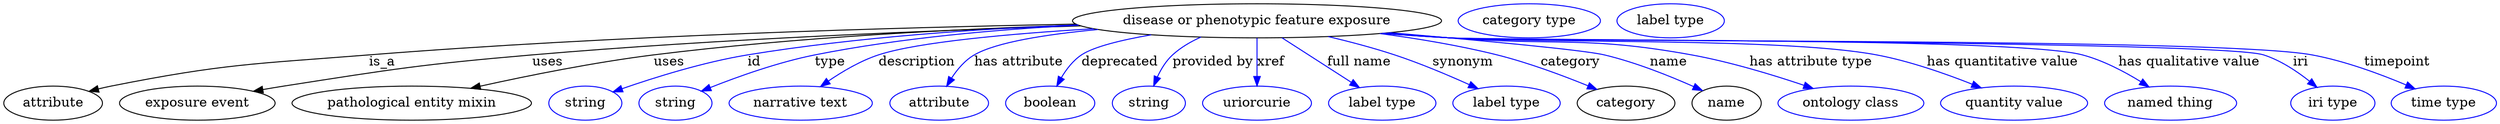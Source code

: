 digraph {
	graph [bb="0,0,2624.2,123"];
	node [label="\N"];
	"disease or phenotypic feature exposure"	[height=0.5,
		label="disease or phenotypic feature exposure",
		pos="1318,105",
		width=5.3981];
	attribute	[height=0.5,
		pos="51.995,18",
		width=1.4443];
	"disease or phenotypic feature exposure" -> attribute	[label=is_a,
		lp="399,61.5",
		pos="e,89.854,30.505 1127,101.48 938.2,97.897 641.31,89.321 385,69 263.6,59.376 232.43,59.747 113,36 108.63,35.132 104.12,34.114 99.625,\
33.015"];
	"exposure event"	[height=0.5,
		pos="204,18",
		width=2.2748];
	"disease or phenotypic feature exposure" -> "exposure event"	[label=uses,
		lp="572.5,61.5",
		pos="e,263.14,30.571 1132.2,99.61 977.71,94.967 752.26,85.888 556,69 439.5,58.976 410.51,54.077 295,36 287.9,34.89 280.51,33.649 273.14,\
32.357"];
	"pathological entity mixin"	[height=0.5,
		pos="430,18",
		width=3.5025];
	"disease or phenotypic feature exposure" -> "pathological entity mixin"	[label=uses,
		lp="700.5,61.5",
		pos="e,491.97,33.711 1129.8,100.47 1003.3,96.415 833.16,87.707 684,69 622.02,61.227 552.47,47.157 501.84,35.918"];
	id	[color=blue,
		height=0.5,
		label=string,
		pos="612,18",
		width=1.0652];
	"disease or phenotypic feature exposure" -> id	[color=blue,
		label=id,
		lp="790,61.5",
		pos="e,641.15,29.875 1129.1,100.7 1026.2,96.63 896.99,87.832 783,69 736.61,61.337 685.03,45.148 650.77,33.258",
		style=solid];
	type	[color=blue,
		height=0.5,
		label=string,
		pos="707,18",
		width=1.0652];
	"disease or phenotypic feature exposure" -> type	[color=blue,
		label=type,
		lp="870,61.5",
		pos="e,734.31,30.68 1130,100.33 1045.1,95.992 943.79,87.063 854,69 815.41,61.238 773.03,46.068 743.72,34.463",
		style=solid];
	description	[color=blue,
		height=0.5,
		label="narrative text",
		pos="839,18",
		width=2.0943];
	"disease or phenotypic feature exposure" -> description	[color=blue,
		label=description,
		lp="960.5,61.5",
		pos="e,859.63,35.518 1145.4,96.673 1057.8,91.386 961.31,82.707 920,69 901.38,62.822 882.61,51.623 867.83,41.388",
		style=solid];
	"has attribute"	[color=blue,
		height=0.5,
		label=attribute,
		pos="984,18",
		width=1.4443];
	"disease or phenotypic feature exposure" -> "has attribute"	[color=blue,
		label="has attribute",
		lp="1068,61.5",
		pos="e,991.85,35.823 1150.9,95.775 1096.5,90.659 1044.1,82.381 1021,69 1011.1,63.253 1003,53.681 997,44.443",
		style=solid];
	deprecated	[color=blue,
		height=0.5,
		label=boolean,
		pos="1101,18",
		width=1.2999];
	"disease or phenotypic feature exposure" -> deprecated	[color=blue,
		label=deprecated,
		lp="1173.5,61.5",
		pos="e,1107.6,36.001 1205.8,90.197 1174.7,84.754 1145.9,77.693 1133,69 1124.2,63.09 1117.4,53.906 1112.3,45.013",
		style=solid];
	"provided by"	[color=blue,
		height=0.5,
		label=string,
		pos="1204,18",
		width=1.0652];
	"disease or phenotypic feature exposure" -> "provided by"	[color=blue,
		label="provided by",
		lp="1271.5,61.5",
		pos="e,1209.1,36.263 1258.9,87.843 1248.1,83.016 1237.6,76.845 1229,69 1222.1,62.691 1216.9,54.052 1213,45.729",
		style=solid];
	xref	[color=blue,
		height=0.5,
		label=uriorcurie,
		pos="1318,18",
		width=1.5887];
	"disease or phenotypic feature exposure" -> xref	[color=blue,
		label=xref,
		lp="1332.5,61.5",
		pos="e,1318,36.175 1318,86.799 1318,75.163 1318,59.548 1318,46.237",
		style=solid];
	"full name"	[color=blue,
		height=0.5,
		label="label type",
		pos="1450,18",
		width=1.5707];
	"disease or phenotypic feature exposure" -> "full name"	[color=blue,
		label="full name",
		lp="1425.5,61.5",
		pos="e,1425.9,34.536 1344.4,87.003 1365.4,73.488 1394.8,54.512 1417.3,40.039",
		style=solid];
	synonym	[color=blue,
		height=0.5,
		label="label type",
		pos="1581,18",
		width=1.5707];
	"disease or phenotypic feature exposure" -> synonym	[color=blue,
		label=synonym,
		lp="1535,61.5",
		pos="e,1551,33.345 1393.2,88.329 1415.8,82.944 1440.6,76.387 1463,69 1489.8,60.152 1519,47.793 1541.7,37.576",
		style=solid];
	category	[height=0.5,
		pos="1707,18",
		width=1.4263];
	"disease or phenotypic feature exposure" -> category	[color=blue,
		label=category,
		lp="1648.5,61.5",
		pos="e,1676.3,32.461 1447.4,91.532 1487.4,86.232 1531.3,78.917 1571,69 1604,60.743 1640.2,47.237 1666.9,36.342",
		style=solid];
	name	[height=0.5,
		pos="1813,18",
		width=1.011];
	"disease or phenotypic feature exposure" -> name	[color=blue,
		label=name,
		lp="1752,61.5",
		pos="e,1788,31.084 1458,92.466 1551.7,84.42 1661.9,74.222 1684,69 1717.2,61.146 1753.2,46.641 1778.7,35.269",
		style=solid];
	"has attribute type"	[color=blue,
		height=0.5,
		label="ontology class",
		pos="1944,18",
		width=2.1304];
	"disease or phenotypic feature exposure" -> "has attribute type"	[color=blue,
		label="has attribute type",
		lp="1902,61.5",
		pos="e,1904.2,33.535 1455.3,92.257 1477.3,90.449 1499.8,88.639 1521,87 1634.3,78.259 1664.2,89.326 1776,69 1816.6,61.624 1861.2,48.051 \
1894.3,36.906",
		style=solid];
	"has quantitative value"	[color=blue,
		height=0.5,
		label="quantity value",
		pos="2116,18",
		width=2.1484];
	"disease or phenotypic feature exposure" -> "has quantitative value"	[color=blue,
		label="has quantitative value",
		lp="2104,61.5",
		pos="e,2081.3,34.177 1452,91.949 1475,90.117 1498.7,88.381 1521,87 1620.9,80.823 1872.6,87.51 1971,69 2005.8,62.458 2043.5,49.242 2071.7,\
38.041",
		style=solid];
	"has qualitative value"	[color=blue,
		height=0.5,
		label="named thing",
		pos="2281,18",
		width=1.9318];
	"disease or phenotypic feature exposure" -> "has qualitative value"	[color=blue,
		label="has qualitative value",
		lp="2300.5,61.5",
		pos="e,2258.2,35.193 1450.6,91.809 1474,89.964 1498.2,88.26 1521,87 1595,82.905 2116.4,88.069 2188,69 2209.9,63.178 2232.3,51.34 2249.6,\
40.644",
		style=solid];
	iri	[color=blue,
		height=0.5,
		label="iri type",
		pos="2452,18",
		width=1.2277];
	"disease or phenotypic feature exposure" -> iri	[color=blue,
		label=iri,
		lp="2418,61.5",
		pos="e,2435.3,34.719 1449.8,91.758 1473.5,89.901 1498,88.205 1521,87 1568.6,84.509 2333.6,83.579 2379,69 2396.8,63.282 2414.2,51.696 \
2427.5,41.115",
		style=solid];
	timepoint	[color=blue,
		height=0.5,
		label="time type",
		pos="2569,18",
		width=1.5346];
	"disease or phenotypic feature exposure" -> timepoint	[color=blue,
		label=timepoint,
		lp="2520,61.5",
		pos="e,2538.6,33.191 1449.8,91.736 1473.5,89.881 1497.9,88.192 1521,87 1621.9,81.782 2330.7,87.339 2430,69 2464.6,62.607 2502.1,48.688 \
2529.4,37.155",
		style=solid];
	"named thing_category"	[color=blue,
		height=0.5,
		label="category type",
		pos="1605,105",
		width=2.0762];
	attribute_name	[color=blue,
		height=0.5,
		label="label type",
		pos="1754,105",
		width=1.5707];
}
